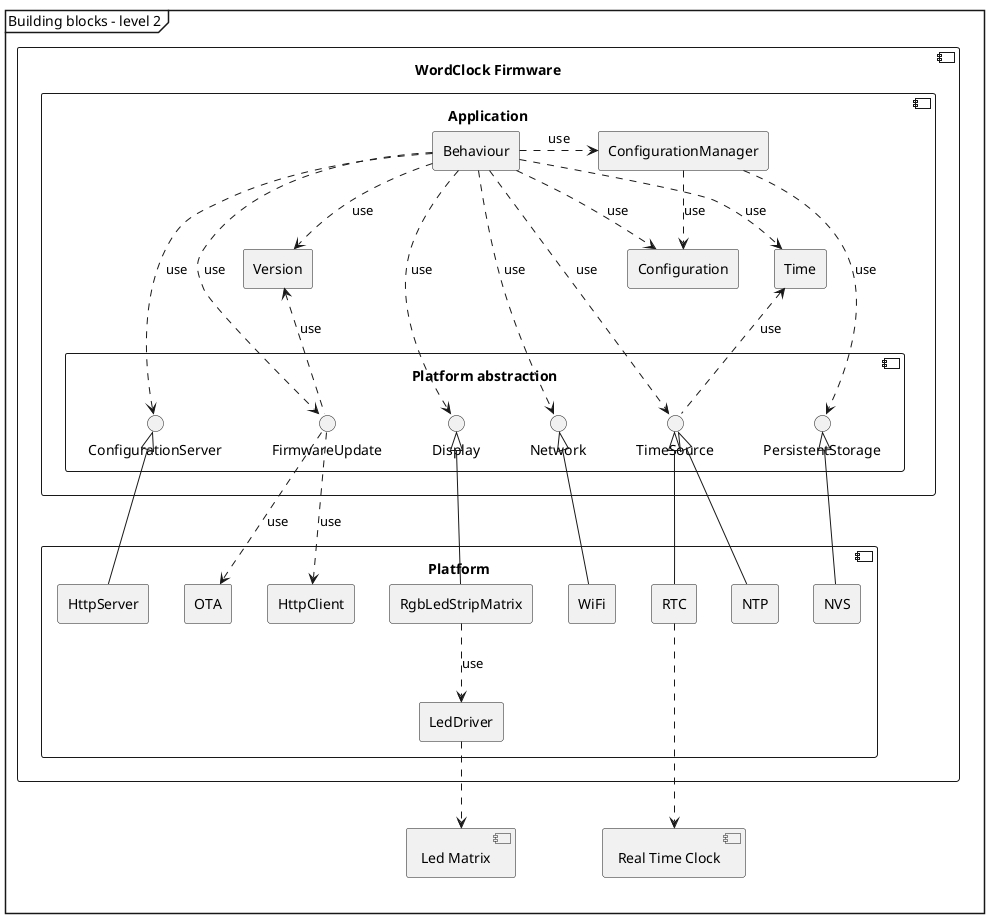 @startuml
mainframe Building blocks - level 2

component "WordClock Firmware" as clk_fw{
    component Application {
        rectangle Behaviour
        rectangle Configuration
        rectangle ConfigurationManager
        rectangle Version
        rectangle Time

        component "Platform abstraction" as pal {
            interface Display
            interface PersistentStorage
            interface Network
            interface TimeSource
            interface FirmwareUpdate
            interface ConfigurationServer
        }
    }

    component Platform {
        rectangle RgbLedStripMatrix
        rectangle LedDriver
        rectangle NTP
        rectangle RTC
        rectangle NVS
        rectangle WiFi
        rectangle HttpClient
        rectangle OTA
        rectangle HttpServer
    }
}

component "Real Time Clock" as Rtc
component "Led Matrix" as Led_matrix

Behaviour .> Configuration: use
Behaviour .> ConfigurationManager: use
Behaviour .> Time: use
Behaviour ..> Network: use
Behaviour ..> Display: use
Behaviour ..> Version: use
Behaviour ..> FirmwareUpdate: use
Behaviour ..> TimeSource: use
Behaviour ..> ConfigurationServer: use
Time <.. TimeSource: use
ConfigurationManager ..> PersistentStorage: use
ConfigurationManager ..> Configuration: use
Version <.. FirmwareUpdate: use

Display <|-- RgbLedStripMatrix
RgbLedStripMatrix ..> LedDriver: use
PersistentStorage <|-- NVS
Network <|-- WiFi
TimeSource <|-- NTP
TimeSource <|-- RTC
ConfigurationServer <|-- HttpServer
FirmwareUpdate ..> OTA: use
FirmwareUpdate ..> HttpClient: use

RTC ...> Rtc
LedDriver ..> Led_matrix

@enduml